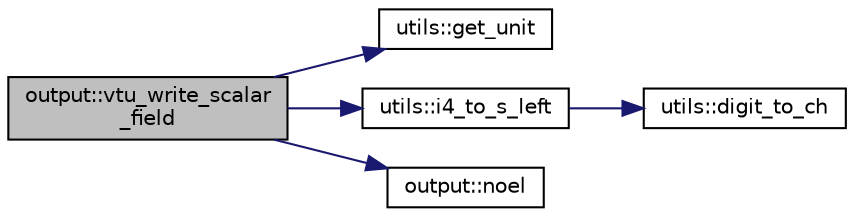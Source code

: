 digraph "output::vtu_write_scalar_field"
{
 // LATEX_PDF_SIZE
  edge [fontname="Helvetica",fontsize="10",labelfontname="Helvetica",labelfontsize="10"];
  node [fontname="Helvetica",fontsize="10",shape=record];
  rankdir="LR";
  Node1 [label="output::vtu_write_scalar\l_field",height=0.2,width=0.4,color="black", fillcolor="grey75", style="filled", fontcolor="black",tooltip=" "];
  Node1 -> Node2 [color="midnightblue",fontsize="10",style="solid",fontname="Helvetica"];
  Node2 [label="utils::get_unit",height=0.2,width=0.4,color="black", fillcolor="white", style="filled",URL="$namespaceutils.html#a4c02ab80fe8c45c48f93d44158999277",tooltip=" "];
  Node1 -> Node3 [color="midnightblue",fontsize="10",style="solid",fontname="Helvetica"];
  Node3 [label="utils::i4_to_s_left",height=0.2,width=0.4,color="black", fillcolor="white", style="filled",URL="$namespaceutils.html#a380db670d15265d5b5a6a003a3df926a",tooltip=" "];
  Node3 -> Node4 [color="midnightblue",fontsize="10",style="solid",fontname="Helvetica"];
  Node4 [label="utils::digit_to_ch",height=0.2,width=0.4,color="black", fillcolor="white", style="filled",URL="$namespaceutils.html#aa6b436f89f63f908b3a17a7339c9bfbf",tooltip=" "];
  Node1 -> Node5 [color="midnightblue",fontsize="10",style="solid",fontname="Helvetica"];
  Node5 [label="output::noel",height=0.2,width=0.4,color="black", fillcolor="white", style="filled",URL="$namespaceoutput.html#a7056173ffdf011c0acd43d0872ac6479",tooltip=" "];
}
